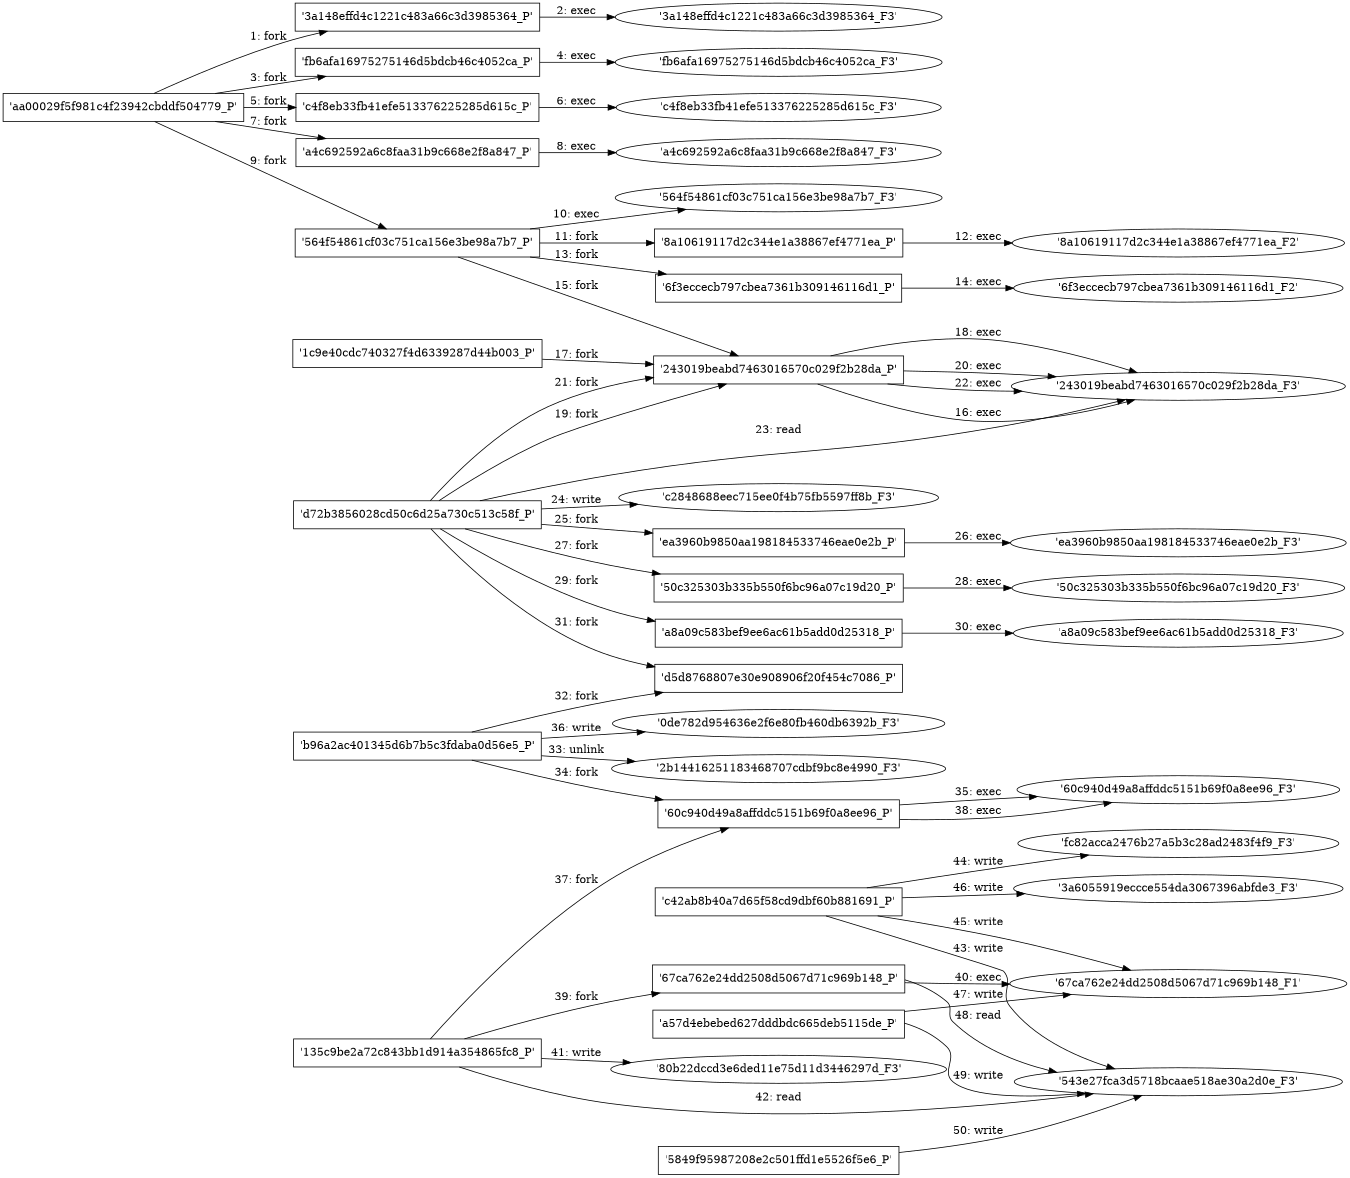 digraph "D:\Learning\Paper\apt\基于CTI的攻击预警\Dataset\攻击图\ASGfromALLCTI\Threat Roundup for June 14 to June 21.dot" {
rankdir="LR"
size="9"
fixedsize="false"
splines="true"
nodesep=0.3
ranksep=0
fontsize=10
overlap="scalexy"
engine= "neato"
	"'aa00029f5f981c4f23942cbddf504779_P'" [node_type=Process shape=box]
	"'3a148effd4c1221c483a66c3d3985364_P'" [node_type=Process shape=box]
	"'aa00029f5f981c4f23942cbddf504779_P'" -> "'3a148effd4c1221c483a66c3d3985364_P'" [label="1: fork"]
	"'3a148effd4c1221c483a66c3d3985364_P'" [node_type=Process shape=box]
	"'3a148effd4c1221c483a66c3d3985364_F3'" [node_type=File shape=ellipse]
	"'3a148effd4c1221c483a66c3d3985364_P'" -> "'3a148effd4c1221c483a66c3d3985364_F3'" [label="2: exec"]
	"'aa00029f5f981c4f23942cbddf504779_P'" [node_type=Process shape=box]
	"'fb6afa16975275146d5bdcb46c4052ca_P'" [node_type=Process shape=box]
	"'aa00029f5f981c4f23942cbddf504779_P'" -> "'fb6afa16975275146d5bdcb46c4052ca_P'" [label="3: fork"]
	"'fb6afa16975275146d5bdcb46c4052ca_P'" [node_type=Process shape=box]
	"'fb6afa16975275146d5bdcb46c4052ca_F3'" [node_type=File shape=ellipse]
	"'fb6afa16975275146d5bdcb46c4052ca_P'" -> "'fb6afa16975275146d5bdcb46c4052ca_F3'" [label="4: exec"]
	"'aa00029f5f981c4f23942cbddf504779_P'" [node_type=Process shape=box]
	"'c4f8eb33fb41efe513376225285d615c_P'" [node_type=Process shape=box]
	"'aa00029f5f981c4f23942cbddf504779_P'" -> "'c4f8eb33fb41efe513376225285d615c_P'" [label="5: fork"]
	"'c4f8eb33fb41efe513376225285d615c_P'" [node_type=Process shape=box]
	"'c4f8eb33fb41efe513376225285d615c_F3'" [node_type=File shape=ellipse]
	"'c4f8eb33fb41efe513376225285d615c_P'" -> "'c4f8eb33fb41efe513376225285d615c_F3'" [label="6: exec"]
	"'aa00029f5f981c4f23942cbddf504779_P'" [node_type=Process shape=box]
	"'a4c692592a6c8faa31b9c668e2f8a847_P'" [node_type=Process shape=box]
	"'aa00029f5f981c4f23942cbddf504779_P'" -> "'a4c692592a6c8faa31b9c668e2f8a847_P'" [label="7: fork"]
	"'a4c692592a6c8faa31b9c668e2f8a847_P'" [node_type=Process shape=box]
	"'a4c692592a6c8faa31b9c668e2f8a847_F3'" [node_type=File shape=ellipse]
	"'a4c692592a6c8faa31b9c668e2f8a847_P'" -> "'a4c692592a6c8faa31b9c668e2f8a847_F3'" [label="8: exec"]
	"'aa00029f5f981c4f23942cbddf504779_P'" [node_type=Process shape=box]
	"'564f54861cf03c751ca156e3be98a7b7_P'" [node_type=Process shape=box]
	"'aa00029f5f981c4f23942cbddf504779_P'" -> "'564f54861cf03c751ca156e3be98a7b7_P'" [label="9: fork"]
	"'564f54861cf03c751ca156e3be98a7b7_P'" [node_type=Process shape=box]
	"'564f54861cf03c751ca156e3be98a7b7_F3'" [node_type=File shape=ellipse]
	"'564f54861cf03c751ca156e3be98a7b7_P'" -> "'564f54861cf03c751ca156e3be98a7b7_F3'" [label="10: exec"]
	"'564f54861cf03c751ca156e3be98a7b7_P'" [node_type=Process shape=box]
	"'8a10619117d2c344e1a38867ef4771ea_P'" [node_type=Process shape=box]
	"'564f54861cf03c751ca156e3be98a7b7_P'" -> "'8a10619117d2c344e1a38867ef4771ea_P'" [label="11: fork"]
	"'8a10619117d2c344e1a38867ef4771ea_P'" [node_type=Process shape=box]
	"'8a10619117d2c344e1a38867ef4771ea_F2'" [node_type=File shape=ellipse]
	"'8a10619117d2c344e1a38867ef4771ea_P'" -> "'8a10619117d2c344e1a38867ef4771ea_F2'" [label="12: exec"]
	"'564f54861cf03c751ca156e3be98a7b7_P'" [node_type=Process shape=box]
	"'6f3eccecb797cbea7361b309146116d1_P'" [node_type=Process shape=box]
	"'564f54861cf03c751ca156e3be98a7b7_P'" -> "'6f3eccecb797cbea7361b309146116d1_P'" [label="13: fork"]
	"'6f3eccecb797cbea7361b309146116d1_P'" [node_type=Process shape=box]
	"'6f3eccecb797cbea7361b309146116d1_F2'" [node_type=File shape=ellipse]
	"'6f3eccecb797cbea7361b309146116d1_P'" -> "'6f3eccecb797cbea7361b309146116d1_F2'" [label="14: exec"]
	"'564f54861cf03c751ca156e3be98a7b7_P'" [node_type=Process shape=box]
	"'243019beabd7463016570c029f2b28da_P'" [node_type=Process shape=box]
	"'564f54861cf03c751ca156e3be98a7b7_P'" -> "'243019beabd7463016570c029f2b28da_P'" [label="15: fork"]
	"'243019beabd7463016570c029f2b28da_P'" [node_type=Process shape=box]
	"'243019beabd7463016570c029f2b28da_F3'" [node_type=File shape=ellipse]
	"'243019beabd7463016570c029f2b28da_P'" -> "'243019beabd7463016570c029f2b28da_F3'" [label="16: exec"]
	"'1c9e40cdc740327f4d6339287d44b003_P'" [node_type=Process shape=box]
	"'243019beabd7463016570c029f2b28da_P'" [node_type=Process shape=box]
	"'1c9e40cdc740327f4d6339287d44b003_P'" -> "'243019beabd7463016570c029f2b28da_P'" [label="17: fork"]
	"'243019beabd7463016570c029f2b28da_P'" [node_type=Process shape=box]
	"'243019beabd7463016570c029f2b28da_F3'" [node_type=File shape=ellipse]
	"'243019beabd7463016570c029f2b28da_P'" -> "'243019beabd7463016570c029f2b28da_F3'" [label="18: exec"]
	"'d72b3856028cd50c6d25a730c513c58f_P'" [node_type=Process shape=box]
	"'243019beabd7463016570c029f2b28da_P'" [node_type=Process shape=box]
	"'d72b3856028cd50c6d25a730c513c58f_P'" -> "'243019beabd7463016570c029f2b28da_P'" [label="19: fork"]
	"'243019beabd7463016570c029f2b28da_P'" [node_type=Process shape=box]
	"'243019beabd7463016570c029f2b28da_F3'" [node_type=File shape=ellipse]
	"'243019beabd7463016570c029f2b28da_P'" -> "'243019beabd7463016570c029f2b28da_F3'" [label="20: exec"]
	"'d72b3856028cd50c6d25a730c513c58f_P'" [node_type=Process shape=box]
	"'243019beabd7463016570c029f2b28da_P'" [node_type=Process shape=box]
	"'d72b3856028cd50c6d25a730c513c58f_P'" -> "'243019beabd7463016570c029f2b28da_P'" [label="21: fork"]
	"'243019beabd7463016570c029f2b28da_P'" [node_type=Process shape=box]
	"'243019beabd7463016570c029f2b28da_F3'" [node_type=File shape=ellipse]
	"'243019beabd7463016570c029f2b28da_P'" -> "'243019beabd7463016570c029f2b28da_F3'" [label="22: exec"]
	"'243019beabd7463016570c029f2b28da_F3'" [node_type=file shape=ellipse]
	"'d72b3856028cd50c6d25a730c513c58f_P'" [node_type=Process shape=box]
	"'d72b3856028cd50c6d25a730c513c58f_P'" -> "'243019beabd7463016570c029f2b28da_F3'" [label="23: read"]
	"'c2848688eec715ee0f4b75fb5597ff8b_F3'" [node_type=file shape=ellipse]
	"'d72b3856028cd50c6d25a730c513c58f_P'" [node_type=Process shape=box]
	"'d72b3856028cd50c6d25a730c513c58f_P'" -> "'c2848688eec715ee0f4b75fb5597ff8b_F3'" [label="24: write"]
	"'d72b3856028cd50c6d25a730c513c58f_P'" [node_type=Process shape=box]
	"'ea3960b9850aa198184533746eae0e2b_P'" [node_type=Process shape=box]
	"'d72b3856028cd50c6d25a730c513c58f_P'" -> "'ea3960b9850aa198184533746eae0e2b_P'" [label="25: fork"]
	"'ea3960b9850aa198184533746eae0e2b_P'" [node_type=Process shape=box]
	"'ea3960b9850aa198184533746eae0e2b_F3'" [node_type=File shape=ellipse]
	"'ea3960b9850aa198184533746eae0e2b_P'" -> "'ea3960b9850aa198184533746eae0e2b_F3'" [label="26: exec"]
	"'d72b3856028cd50c6d25a730c513c58f_P'" [node_type=Process shape=box]
	"'50c325303b335b550f6bc96a07c19d20_P'" [node_type=Process shape=box]
	"'d72b3856028cd50c6d25a730c513c58f_P'" -> "'50c325303b335b550f6bc96a07c19d20_P'" [label="27: fork"]
	"'50c325303b335b550f6bc96a07c19d20_P'" [node_type=Process shape=box]
	"'50c325303b335b550f6bc96a07c19d20_F3'" [node_type=File shape=ellipse]
	"'50c325303b335b550f6bc96a07c19d20_P'" -> "'50c325303b335b550f6bc96a07c19d20_F3'" [label="28: exec"]
	"'d72b3856028cd50c6d25a730c513c58f_P'" [node_type=Process shape=box]
	"'a8a09c583bef9ee6ac61b5add0d25318_P'" [node_type=Process shape=box]
	"'d72b3856028cd50c6d25a730c513c58f_P'" -> "'a8a09c583bef9ee6ac61b5add0d25318_P'" [label="29: fork"]
	"'a8a09c583bef9ee6ac61b5add0d25318_P'" [node_type=Process shape=box]
	"'a8a09c583bef9ee6ac61b5add0d25318_F3'" [node_type=File shape=ellipse]
	"'a8a09c583bef9ee6ac61b5add0d25318_P'" -> "'a8a09c583bef9ee6ac61b5add0d25318_F3'" [label="30: exec"]
	"'d72b3856028cd50c6d25a730c513c58f_P'" [node_type=Process shape=box]
	"'d5d8768807e30e908906f20f454c7086_P'" [node_type=Process shape=box]
	"'d72b3856028cd50c6d25a730c513c58f_P'" -> "'d5d8768807e30e908906f20f454c7086_P'" [label="31: fork"]
	"'b96a2ac401345d6b7b5c3fdaba0d56e5_P'" [node_type=Process shape=box]
	"'d5d8768807e30e908906f20f454c7086_P'" [node_type=Process shape=box]
	"'b96a2ac401345d6b7b5c3fdaba0d56e5_P'" -> "'d5d8768807e30e908906f20f454c7086_P'" [label="32: fork"]
	"'2b14416251183468707cdbf9bc8e4990_F3'" [node_type=file shape=ellipse]
	"'b96a2ac401345d6b7b5c3fdaba0d56e5_P'" [node_type=Process shape=box]
	"'b96a2ac401345d6b7b5c3fdaba0d56e5_P'" -> "'2b14416251183468707cdbf9bc8e4990_F3'" [label="33: unlink"]
	"'b96a2ac401345d6b7b5c3fdaba0d56e5_P'" [node_type=Process shape=box]
	"'60c940d49a8affddc5151b69f0a8ee96_P'" [node_type=Process shape=box]
	"'b96a2ac401345d6b7b5c3fdaba0d56e5_P'" -> "'60c940d49a8affddc5151b69f0a8ee96_P'" [label="34: fork"]
	"'60c940d49a8affddc5151b69f0a8ee96_P'" [node_type=Process shape=box]
	"'60c940d49a8affddc5151b69f0a8ee96_F3'" [node_type=File shape=ellipse]
	"'60c940d49a8affddc5151b69f0a8ee96_P'" -> "'60c940d49a8affddc5151b69f0a8ee96_F3'" [label="35: exec"]
	"'0de782d954636e2f6e80fb460db6392b_F3'" [node_type=file shape=ellipse]
	"'b96a2ac401345d6b7b5c3fdaba0d56e5_P'" [node_type=Process shape=box]
	"'b96a2ac401345d6b7b5c3fdaba0d56e5_P'" -> "'0de782d954636e2f6e80fb460db6392b_F3'" [label="36: write"]
	"'135c9be2a72c843bb1d914a354865fc8_P'" [node_type=Process shape=box]
	"'60c940d49a8affddc5151b69f0a8ee96_P'" [node_type=Process shape=box]
	"'135c9be2a72c843bb1d914a354865fc8_P'" -> "'60c940d49a8affddc5151b69f0a8ee96_P'" [label="37: fork"]
	"'60c940d49a8affddc5151b69f0a8ee96_P'" [node_type=Process shape=box]
	"'60c940d49a8affddc5151b69f0a8ee96_F3'" [node_type=File shape=ellipse]
	"'60c940d49a8affddc5151b69f0a8ee96_P'" -> "'60c940d49a8affddc5151b69f0a8ee96_F3'" [label="38: exec"]
	"'135c9be2a72c843bb1d914a354865fc8_P'" [node_type=Process shape=box]
	"'67ca762e24dd2508d5067d71c969b148_P'" [node_type=Process shape=box]
	"'135c9be2a72c843bb1d914a354865fc8_P'" -> "'67ca762e24dd2508d5067d71c969b148_P'" [label="39: fork"]
	"'67ca762e24dd2508d5067d71c969b148_P'" [node_type=Process shape=box]
	"'67ca762e24dd2508d5067d71c969b148_F1'" [node_type=File shape=ellipse]
	"'67ca762e24dd2508d5067d71c969b148_P'" -> "'67ca762e24dd2508d5067d71c969b148_F1'" [label="40: exec"]
	"'80b22dccd3e6ded11e75d11d3446297d_F3'" [node_type=file shape=ellipse]
	"'135c9be2a72c843bb1d914a354865fc8_P'" [node_type=Process shape=box]
	"'135c9be2a72c843bb1d914a354865fc8_P'" -> "'80b22dccd3e6ded11e75d11d3446297d_F3'" [label="41: write"]
	"'543e27fca3d5718bcaae518ae30a2d0e_F3'" [node_type=file shape=ellipse]
	"'135c9be2a72c843bb1d914a354865fc8_P'" [node_type=Process shape=box]
	"'135c9be2a72c843bb1d914a354865fc8_P'" -> "'543e27fca3d5718bcaae518ae30a2d0e_F3'" [label="42: read"]
	"'543e27fca3d5718bcaae518ae30a2d0e_F3'" [node_type=file shape=ellipse]
	"'c42ab8b40a7d65f58cd9dbf60b881691_P'" [node_type=Process shape=box]
	"'c42ab8b40a7d65f58cd9dbf60b881691_P'" -> "'543e27fca3d5718bcaae518ae30a2d0e_F3'" [label="43: write"]
	"'fc82acca2476b27a5b3c28ad2483f4f9_F3'" [node_type=file shape=ellipse]
	"'c42ab8b40a7d65f58cd9dbf60b881691_P'" [node_type=Process shape=box]
	"'c42ab8b40a7d65f58cd9dbf60b881691_P'" -> "'fc82acca2476b27a5b3c28ad2483f4f9_F3'" [label="44: write"]
	"'67ca762e24dd2508d5067d71c969b148_F1'" [node_type=file shape=ellipse]
	"'c42ab8b40a7d65f58cd9dbf60b881691_P'" [node_type=Process shape=box]
	"'c42ab8b40a7d65f58cd9dbf60b881691_P'" -> "'67ca762e24dd2508d5067d71c969b148_F1'" [label="45: write"]
	"'3a6055919eccce554da3067396abfde3_F3'" [node_type=file shape=ellipse]
	"'c42ab8b40a7d65f58cd9dbf60b881691_P'" [node_type=Process shape=box]
	"'c42ab8b40a7d65f58cd9dbf60b881691_P'" -> "'3a6055919eccce554da3067396abfde3_F3'" [label="46: write"]
	"'67ca762e24dd2508d5067d71c969b148_F1'" [node_type=file shape=ellipse]
	"'a57d4ebebed627dddbdc665deb5115de_P'" [node_type=Process shape=box]
	"'a57d4ebebed627dddbdc665deb5115de_P'" -> "'67ca762e24dd2508d5067d71c969b148_F1'" [label="47: write"]
	"'543e27fca3d5718bcaae518ae30a2d0e_F3'" [node_type=file shape=ellipse]
	"'67ca762e24dd2508d5067d71c969b148_P'" [node_type=Process shape=box]
	"'67ca762e24dd2508d5067d71c969b148_P'" -> "'543e27fca3d5718bcaae518ae30a2d0e_F3'" [label="48: read"]
	"'543e27fca3d5718bcaae518ae30a2d0e_F3'" [node_type=file shape=ellipse]
	"'a57d4ebebed627dddbdc665deb5115de_P'" [node_type=Process shape=box]
	"'a57d4ebebed627dddbdc665deb5115de_P'" -> "'543e27fca3d5718bcaae518ae30a2d0e_F3'" [label="49: write"]
	"'543e27fca3d5718bcaae518ae30a2d0e_F3'" [node_type=file shape=ellipse]
	"'5849f95987208e2c501ffd1e5526f5e6_P'" [node_type=Process shape=box]
	"'5849f95987208e2c501ffd1e5526f5e6_P'" -> "'543e27fca3d5718bcaae518ae30a2d0e_F3'" [label="50: write"]
}
